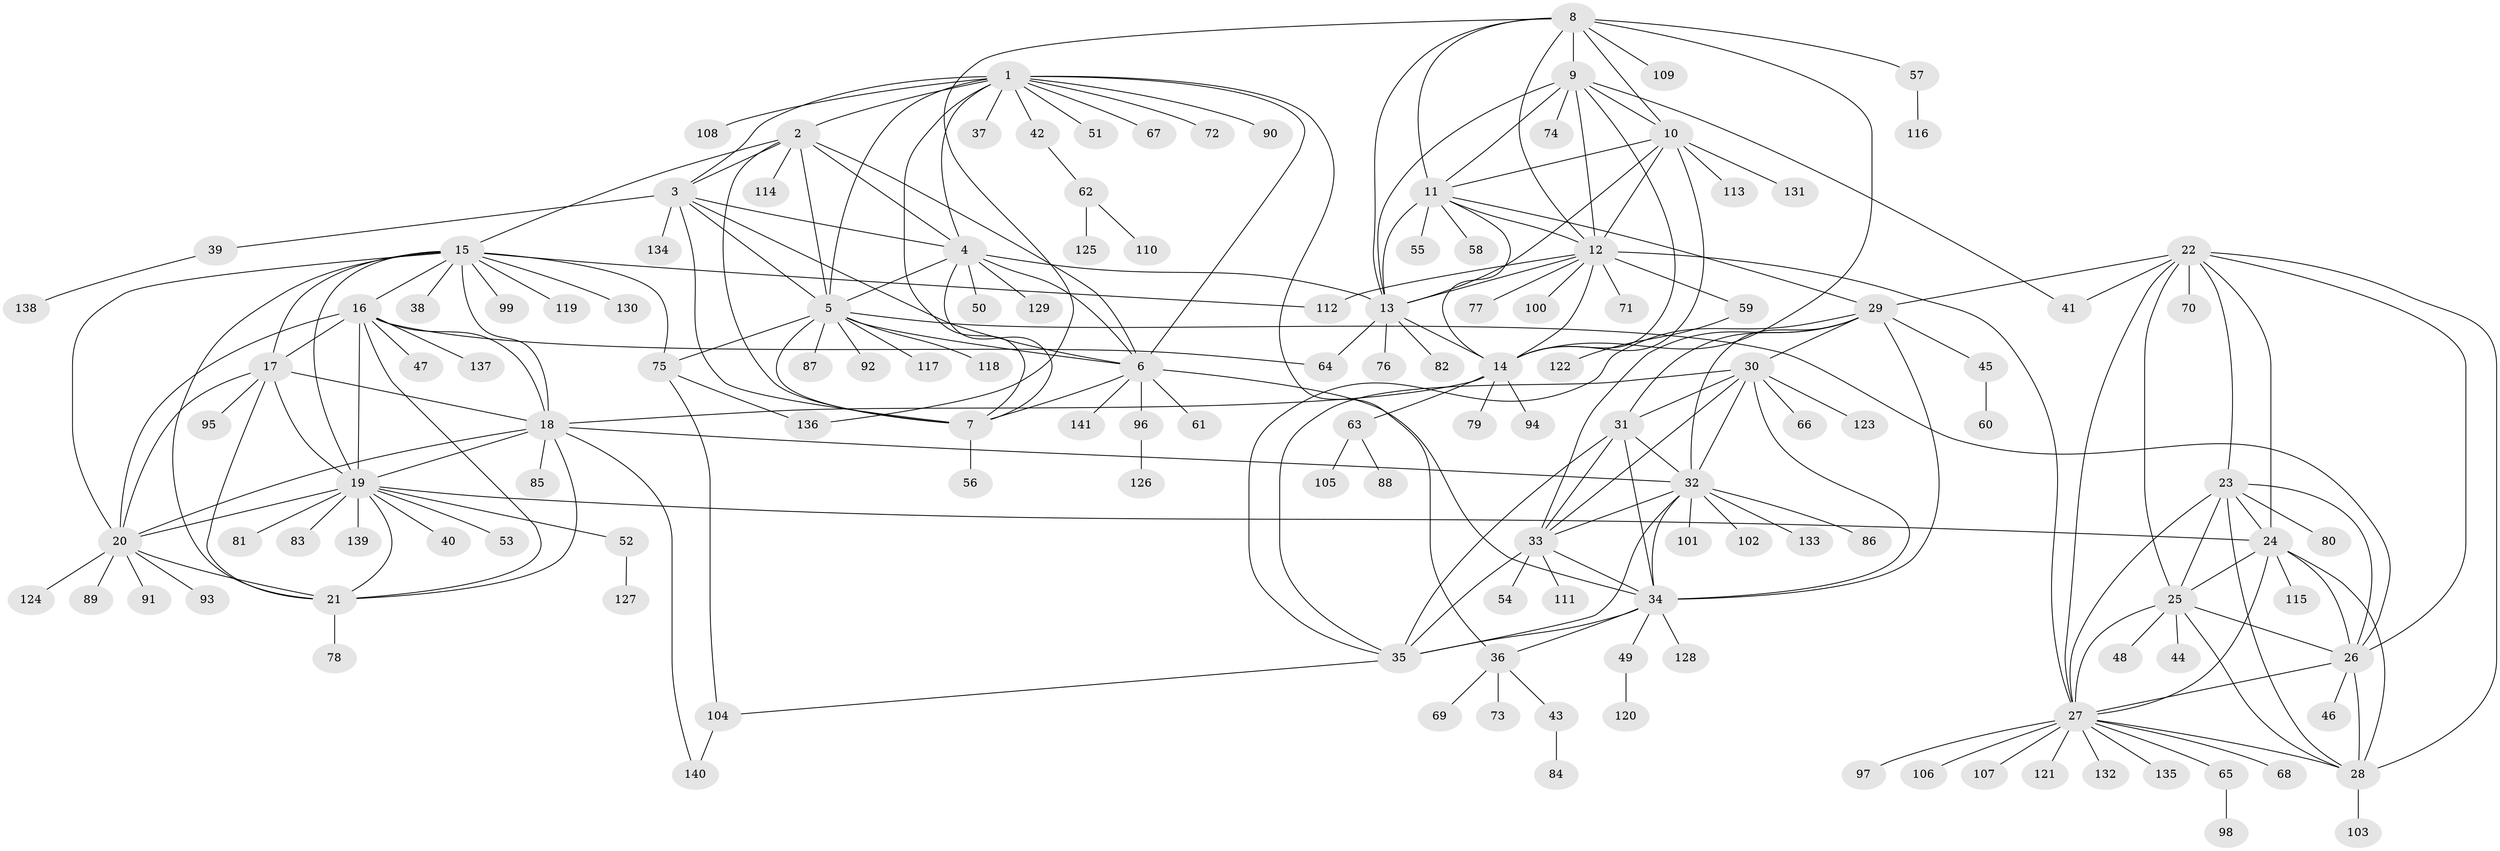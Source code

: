 // Generated by graph-tools (version 1.1) at 2025/02/03/09/25 03:02:36]
// undirected, 141 vertices, 229 edges
graph export_dot {
graph [start="1"]
  node [color=gray90,style=filled];
  1;
  2;
  3;
  4;
  5;
  6;
  7;
  8;
  9;
  10;
  11;
  12;
  13;
  14;
  15;
  16;
  17;
  18;
  19;
  20;
  21;
  22;
  23;
  24;
  25;
  26;
  27;
  28;
  29;
  30;
  31;
  32;
  33;
  34;
  35;
  36;
  37;
  38;
  39;
  40;
  41;
  42;
  43;
  44;
  45;
  46;
  47;
  48;
  49;
  50;
  51;
  52;
  53;
  54;
  55;
  56;
  57;
  58;
  59;
  60;
  61;
  62;
  63;
  64;
  65;
  66;
  67;
  68;
  69;
  70;
  71;
  72;
  73;
  74;
  75;
  76;
  77;
  78;
  79;
  80;
  81;
  82;
  83;
  84;
  85;
  86;
  87;
  88;
  89;
  90;
  91;
  92;
  93;
  94;
  95;
  96;
  97;
  98;
  99;
  100;
  101;
  102;
  103;
  104;
  105;
  106;
  107;
  108;
  109;
  110;
  111;
  112;
  113;
  114;
  115;
  116;
  117;
  118;
  119;
  120;
  121;
  122;
  123;
  124;
  125;
  126;
  127;
  128;
  129;
  130;
  131;
  132;
  133;
  134;
  135;
  136;
  137;
  138;
  139;
  140;
  141;
  1 -- 2;
  1 -- 3;
  1 -- 4;
  1 -- 5;
  1 -- 6;
  1 -- 7;
  1 -- 36;
  1 -- 37;
  1 -- 42;
  1 -- 51;
  1 -- 67;
  1 -- 72;
  1 -- 90;
  1 -- 108;
  2 -- 3;
  2 -- 4;
  2 -- 5;
  2 -- 6;
  2 -- 7;
  2 -- 15;
  2 -- 114;
  3 -- 4;
  3 -- 5;
  3 -- 6;
  3 -- 7;
  3 -- 39;
  3 -- 134;
  4 -- 5;
  4 -- 6;
  4 -- 7;
  4 -- 13;
  4 -- 50;
  4 -- 129;
  5 -- 6;
  5 -- 7;
  5 -- 26;
  5 -- 75;
  5 -- 87;
  5 -- 92;
  5 -- 117;
  5 -- 118;
  6 -- 7;
  6 -- 34;
  6 -- 61;
  6 -- 96;
  6 -- 141;
  7 -- 56;
  8 -- 9;
  8 -- 10;
  8 -- 11;
  8 -- 12;
  8 -- 13;
  8 -- 14;
  8 -- 57;
  8 -- 109;
  8 -- 136;
  9 -- 10;
  9 -- 11;
  9 -- 12;
  9 -- 13;
  9 -- 14;
  9 -- 41;
  9 -- 74;
  10 -- 11;
  10 -- 12;
  10 -- 13;
  10 -- 14;
  10 -- 113;
  10 -- 131;
  11 -- 12;
  11 -- 13;
  11 -- 14;
  11 -- 29;
  11 -- 55;
  11 -- 58;
  12 -- 13;
  12 -- 14;
  12 -- 27;
  12 -- 59;
  12 -- 71;
  12 -- 77;
  12 -- 100;
  12 -- 112;
  13 -- 14;
  13 -- 64;
  13 -- 76;
  13 -- 82;
  14 -- 18;
  14 -- 63;
  14 -- 79;
  14 -- 94;
  15 -- 16;
  15 -- 17;
  15 -- 18;
  15 -- 19;
  15 -- 20;
  15 -- 21;
  15 -- 38;
  15 -- 75;
  15 -- 99;
  15 -- 112;
  15 -- 119;
  15 -- 130;
  16 -- 17;
  16 -- 18;
  16 -- 19;
  16 -- 20;
  16 -- 21;
  16 -- 47;
  16 -- 64;
  16 -- 137;
  17 -- 18;
  17 -- 19;
  17 -- 20;
  17 -- 21;
  17 -- 95;
  18 -- 19;
  18 -- 20;
  18 -- 21;
  18 -- 32;
  18 -- 85;
  18 -- 140;
  19 -- 20;
  19 -- 21;
  19 -- 24;
  19 -- 40;
  19 -- 52;
  19 -- 53;
  19 -- 81;
  19 -- 83;
  19 -- 139;
  20 -- 21;
  20 -- 89;
  20 -- 91;
  20 -- 93;
  20 -- 124;
  21 -- 78;
  22 -- 23;
  22 -- 24;
  22 -- 25;
  22 -- 26;
  22 -- 27;
  22 -- 28;
  22 -- 29;
  22 -- 41;
  22 -- 70;
  23 -- 24;
  23 -- 25;
  23 -- 26;
  23 -- 27;
  23 -- 28;
  23 -- 80;
  24 -- 25;
  24 -- 26;
  24 -- 27;
  24 -- 28;
  24 -- 115;
  25 -- 26;
  25 -- 27;
  25 -- 28;
  25 -- 44;
  25 -- 48;
  26 -- 27;
  26 -- 28;
  26 -- 46;
  27 -- 28;
  27 -- 65;
  27 -- 68;
  27 -- 97;
  27 -- 106;
  27 -- 107;
  27 -- 121;
  27 -- 132;
  27 -- 135;
  28 -- 103;
  29 -- 30;
  29 -- 31;
  29 -- 32;
  29 -- 33;
  29 -- 34;
  29 -- 35;
  29 -- 45;
  30 -- 31;
  30 -- 32;
  30 -- 33;
  30 -- 34;
  30 -- 35;
  30 -- 66;
  30 -- 123;
  31 -- 32;
  31 -- 33;
  31 -- 34;
  31 -- 35;
  32 -- 33;
  32 -- 34;
  32 -- 35;
  32 -- 86;
  32 -- 101;
  32 -- 102;
  32 -- 133;
  33 -- 34;
  33 -- 35;
  33 -- 54;
  33 -- 111;
  34 -- 35;
  34 -- 36;
  34 -- 49;
  34 -- 128;
  35 -- 104;
  36 -- 43;
  36 -- 69;
  36 -- 73;
  39 -- 138;
  42 -- 62;
  43 -- 84;
  45 -- 60;
  49 -- 120;
  52 -- 127;
  57 -- 116;
  59 -- 122;
  62 -- 110;
  62 -- 125;
  63 -- 88;
  63 -- 105;
  65 -- 98;
  75 -- 104;
  75 -- 136;
  96 -- 126;
  104 -- 140;
}
